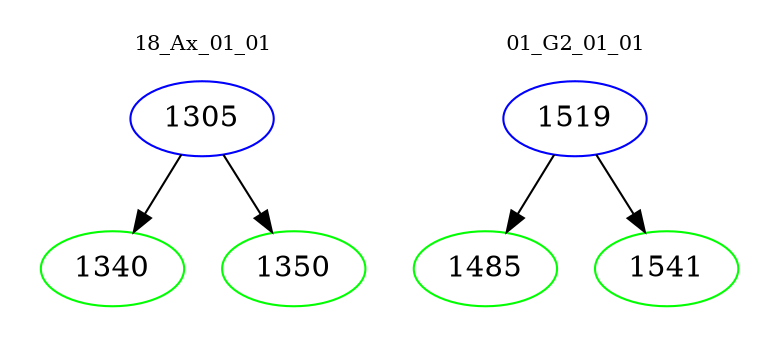 digraph{
subgraph cluster_0 {
color = white
label = "18_Ax_01_01";
fontsize=10;
T0_1305 [label="1305", color="blue"]
T0_1305 -> T0_1340 [color="black"]
T0_1340 [label="1340", color="green"]
T0_1305 -> T0_1350 [color="black"]
T0_1350 [label="1350", color="green"]
}
subgraph cluster_1 {
color = white
label = "01_G2_01_01";
fontsize=10;
T1_1519 [label="1519", color="blue"]
T1_1519 -> T1_1485 [color="black"]
T1_1485 [label="1485", color="green"]
T1_1519 -> T1_1541 [color="black"]
T1_1541 [label="1541", color="green"]
}
}
